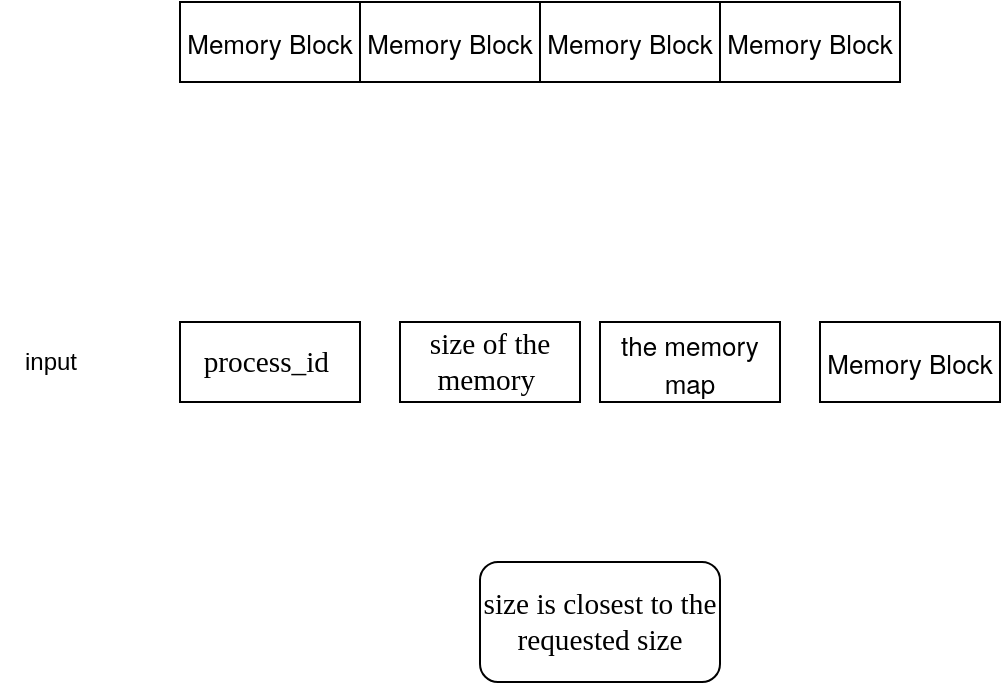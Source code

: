 <mxfile version="20.3.0" type="device"><diagram id="Rl8Yth26aXr3MRD4L4kX" name="Page-1"><mxGraphModel dx="677" dy="741" grid="1" gridSize="10" guides="1" tooltips="1" connect="1" arrows="1" fold="1" page="1" pageScale="1" pageWidth="850" pageHeight="1100" math="0" shadow="0"><root><mxCell id="0"/><mxCell id="1" parent="0"/><mxCell id="mNDMllN3wk1XGuTZ0GAk-1" value="&lt;span style=&quot;font-family: ArialMT; font-size: 11pt; background-color: rgb(255, 255, 255);&quot;&gt;process_id&amp;nbsp;&lt;br&gt;&lt;/span&gt;" style="rounded=0;whiteSpace=wrap;html=1;" vertex="1" parent="1"><mxGeometry x="130" y="210" width="90" height="40" as="geometry"/></mxCell><mxCell id="mNDMllN3wk1XGuTZ0GAk-2" value="&lt;span style=&quot;font-family: ArialMT; font-size: 11pt; background-color: rgb(255, 255, 255);&quot;&gt;size of the memory&amp;nbsp;&lt;br&gt;&lt;/span&gt;" style="rounded=0;whiteSpace=wrap;html=1;" vertex="1" parent="1"><mxGeometry x="240" y="210" width="90" height="40" as="geometry"/></mxCell><mxCell id="mNDMllN3wk1XGuTZ0GAk-3" value="&lt;p style=&quot;margin: 0px; font-variant-numeric: normal; font-variant-east-asian: normal; font-stretch: normal; font-size: 13px; line-height: normal; font-family: &amp;quot;Helvetica Neue&amp;quot;;&quot; class=&quot;p1&quot;&gt;the memory map&lt;/p&gt;" style="rounded=0;whiteSpace=wrap;html=1;align=center;" vertex="1" parent="1"><mxGeometry x="340" y="210" width="90" height="40" as="geometry"/></mxCell><mxCell id="mNDMllN3wk1XGuTZ0GAk-4" value="&lt;p style=&quot;margin: 0px; font-variant-numeric: normal; font-variant-east-asian: normal; font-stretch: normal; font-size: 13px; line-height: normal; font-family: &amp;quot;Helvetica Neue&amp;quot;;&quot; class=&quot;p1&quot;&gt;Memory Block&lt;/p&gt;" style="rounded=0;whiteSpace=wrap;html=1;align=center;" vertex="1" parent="1"><mxGeometry x="450" y="210" width="90" height="40" as="geometry"/></mxCell><mxCell id="mNDMllN3wk1XGuTZ0GAk-5" value="&lt;p style=&quot;margin: 0px; font-variant-numeric: normal; font-variant-east-asian: normal; font-stretch: normal; font-size: 13px; line-height: normal; font-family: &amp;quot;Helvetica Neue&amp;quot;;&quot; class=&quot;p1&quot;&gt;Memory Block&lt;/p&gt;" style="rounded=0;whiteSpace=wrap;html=1;align=center;" vertex="1" parent="1"><mxGeometry x="130" y="50" width="90" height="40" as="geometry"/></mxCell><mxCell id="mNDMllN3wk1XGuTZ0GAk-6" value="&lt;p style=&quot;margin: 0px; font-variant-numeric: normal; font-variant-east-asian: normal; font-stretch: normal; font-size: 13px; line-height: normal; font-family: &amp;quot;Helvetica Neue&amp;quot;;&quot; class=&quot;p1&quot;&gt;Memory Block&lt;/p&gt;" style="rounded=0;whiteSpace=wrap;html=1;align=center;" vertex="1" parent="1"><mxGeometry x="220" y="50" width="90" height="40" as="geometry"/></mxCell><mxCell id="mNDMllN3wk1XGuTZ0GAk-7" value="&lt;p style=&quot;margin: 0px; font-variant-numeric: normal; font-variant-east-asian: normal; font-stretch: normal; font-size: 13px; line-height: normal; font-family: &amp;quot;Helvetica Neue&amp;quot;;&quot; class=&quot;p1&quot;&gt;Memory Block&lt;/p&gt;" style="rounded=0;whiteSpace=wrap;html=1;align=center;" vertex="1" parent="1"><mxGeometry x="310" y="50" width="90" height="40" as="geometry"/></mxCell><mxCell id="mNDMllN3wk1XGuTZ0GAk-8" value="&lt;p style=&quot;margin: 0px; font-variant-numeric: normal; font-variant-east-asian: normal; font-stretch: normal; font-size: 13px; line-height: normal; font-family: &amp;quot;Helvetica Neue&amp;quot;;&quot; class=&quot;p1&quot;&gt;Memory Block&lt;/p&gt;" style="rounded=0;whiteSpace=wrap;html=1;align=center;" vertex="1" parent="1"><mxGeometry x="400" y="50" width="90" height="40" as="geometry"/></mxCell><mxCell id="mNDMllN3wk1XGuTZ0GAk-9" value="input" style="text;html=1;align=center;verticalAlign=middle;resizable=0;points=[];autosize=1;strokeColor=none;fillColor=none;" vertex="1" parent="1"><mxGeometry x="40" y="215" width="50" height="30" as="geometry"/></mxCell><mxCell id="mNDMllN3wk1XGuTZ0GAk-10" value="&lt;span style=&quot;font-family: ArialMT; font-size: 11pt; background-color: rgb(255, 255, 255);&quot;&gt;size is closest to the requested size&lt;br&gt;&lt;/span&gt;" style="rounded=1;whiteSpace=wrap;html=1;" vertex="1" parent="1"><mxGeometry x="280" y="330" width="120" height="60" as="geometry"/></mxCell></root></mxGraphModel></diagram></mxfile>